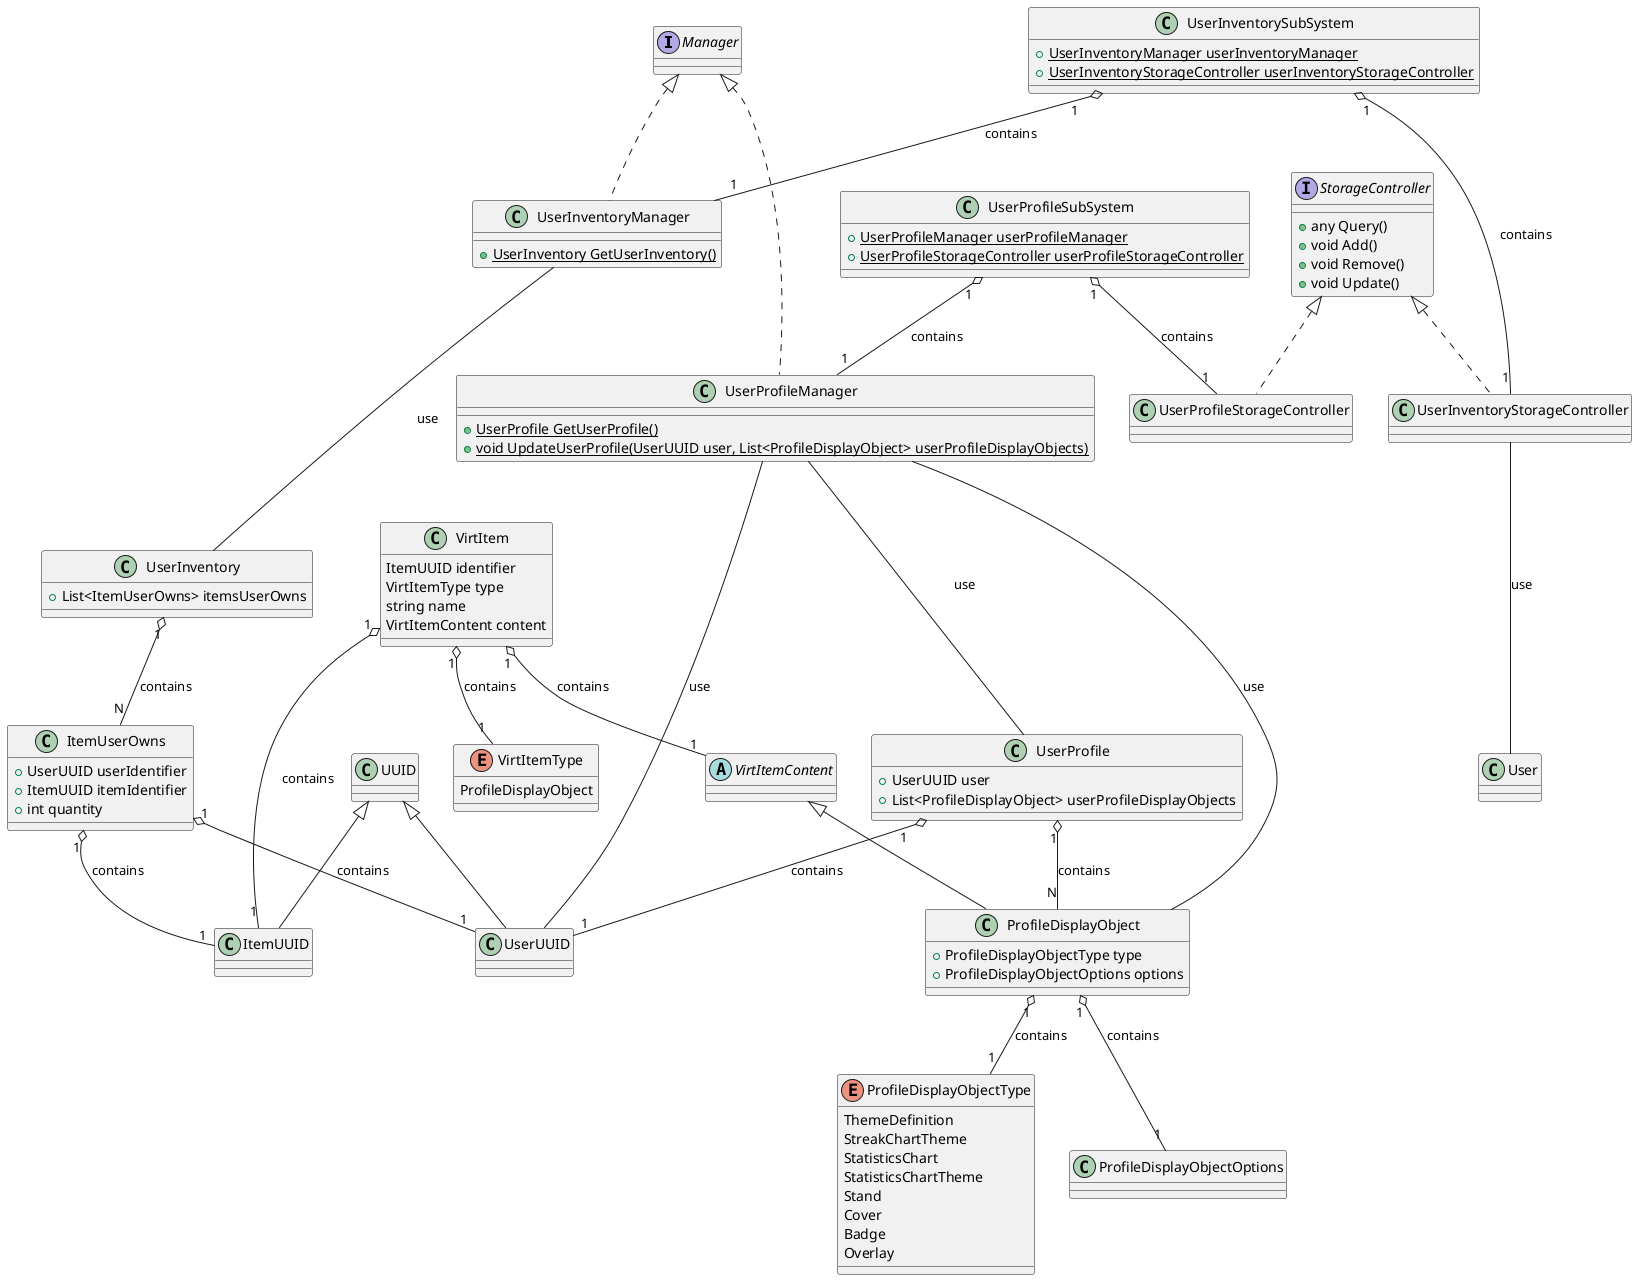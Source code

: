 @startuml
Interface Manager
Interface StorageController {
    + any Query()
    + void Add()
    + void Remove()
    + void Update()
}
class UUID {}
class UserUUID extends UUID {}
class ItemUUID extends UUID {}

enum VirtItemType {
    ProfileDisplayObject
}

class VirtItem {
    ItemUUID identifier
    VirtItemType type
    string name
    VirtItemContent content
}

VirtItem "1" o-- "1" ItemUUID : contains
VirtItem "1" o-- "1" VirtItemType : contains
VirtItem "1" o-- "1" VirtItemContent : contains

abstract class VirtItemContent {}

' UserInventory
class ItemUserOwns {
    + UserUUID userIdentifier
    + ItemUUID itemIdentifier
    + int quantity
}

ItemUserOwns "1" o-- "1" UserUUID : contains
ItemUserOwns "1" o-- "1" ItemUUID : contains

class UserInventory {
    + List<ItemUserOwns> itemsUserOwns
}

UserInventory "1" o-- "N" ItemUserOwns : contains

class UserInventoryManager implements Manager {
    + {static} UserInventory GetUserInventory()
}

UserInventoryManager --- UserInventory : use

class UserInventoryStorageController implements StorageController {}
UserInventoryStorageController --- User : use

class UserInventorySubSystem {
    + {static} UserInventoryManager userInventoryManager
    + {static} UserInventoryStorageController userInventoryStorageController
}

UserInventorySubSystem "1" o-- "1" UserInventoryManager : contains
UserInventorySubSystem "1" o-- "1" UserInventoryStorageController : contains

' UserProfile
enum ProfileDisplayObjectType {
    ThemeDefinition
    StreakChartTheme
    StatisticsChart
    StatisticsChartTheme
    Stand
    Cover
    Badge
    Overlay
}

class ProfileDisplayObjectOptions {}

class ProfileDisplayObject extends VirtItemContent {
    + ProfileDisplayObjectType type
    + ProfileDisplayObjectOptions options
}

ProfileDisplayObject "1" o-- "1" ProfileDisplayObjectType : contains
ProfileDisplayObject "1" o-- "1" ProfileDisplayObjectOptions : contains

class UserProfile {
    + UserUUID user
    + List<ProfileDisplayObject> userProfileDisplayObjects
}

UserProfile "1" o-- "1" UserUUID : contains
UserProfile "1" o-- "N" ProfileDisplayObject : contains

class UserProfileManager implements Manager {
    + {static} UserProfile GetUserProfile()
    + {static} void UpdateUserProfile(UserUUID user, List<ProfileDisplayObject> userProfileDisplayObjects)
}
UserProfileManager --- UserUUID : use
UserProfileManager --- UserProfile : use
UserProfileManager --- ProfileDisplayObject : use

class UserProfileStorageController implements StorageController {}

class UserProfileSubSystem {
    + {static} UserProfileManager userProfileManager
    + {static} UserProfileStorageController userProfileStorageController
}

UserProfileSubSystem "1" o-- "1" UserProfileManager : contains
UserProfileSubSystem "1" o-- "1" UserProfileStorageController : contains

@enduml
